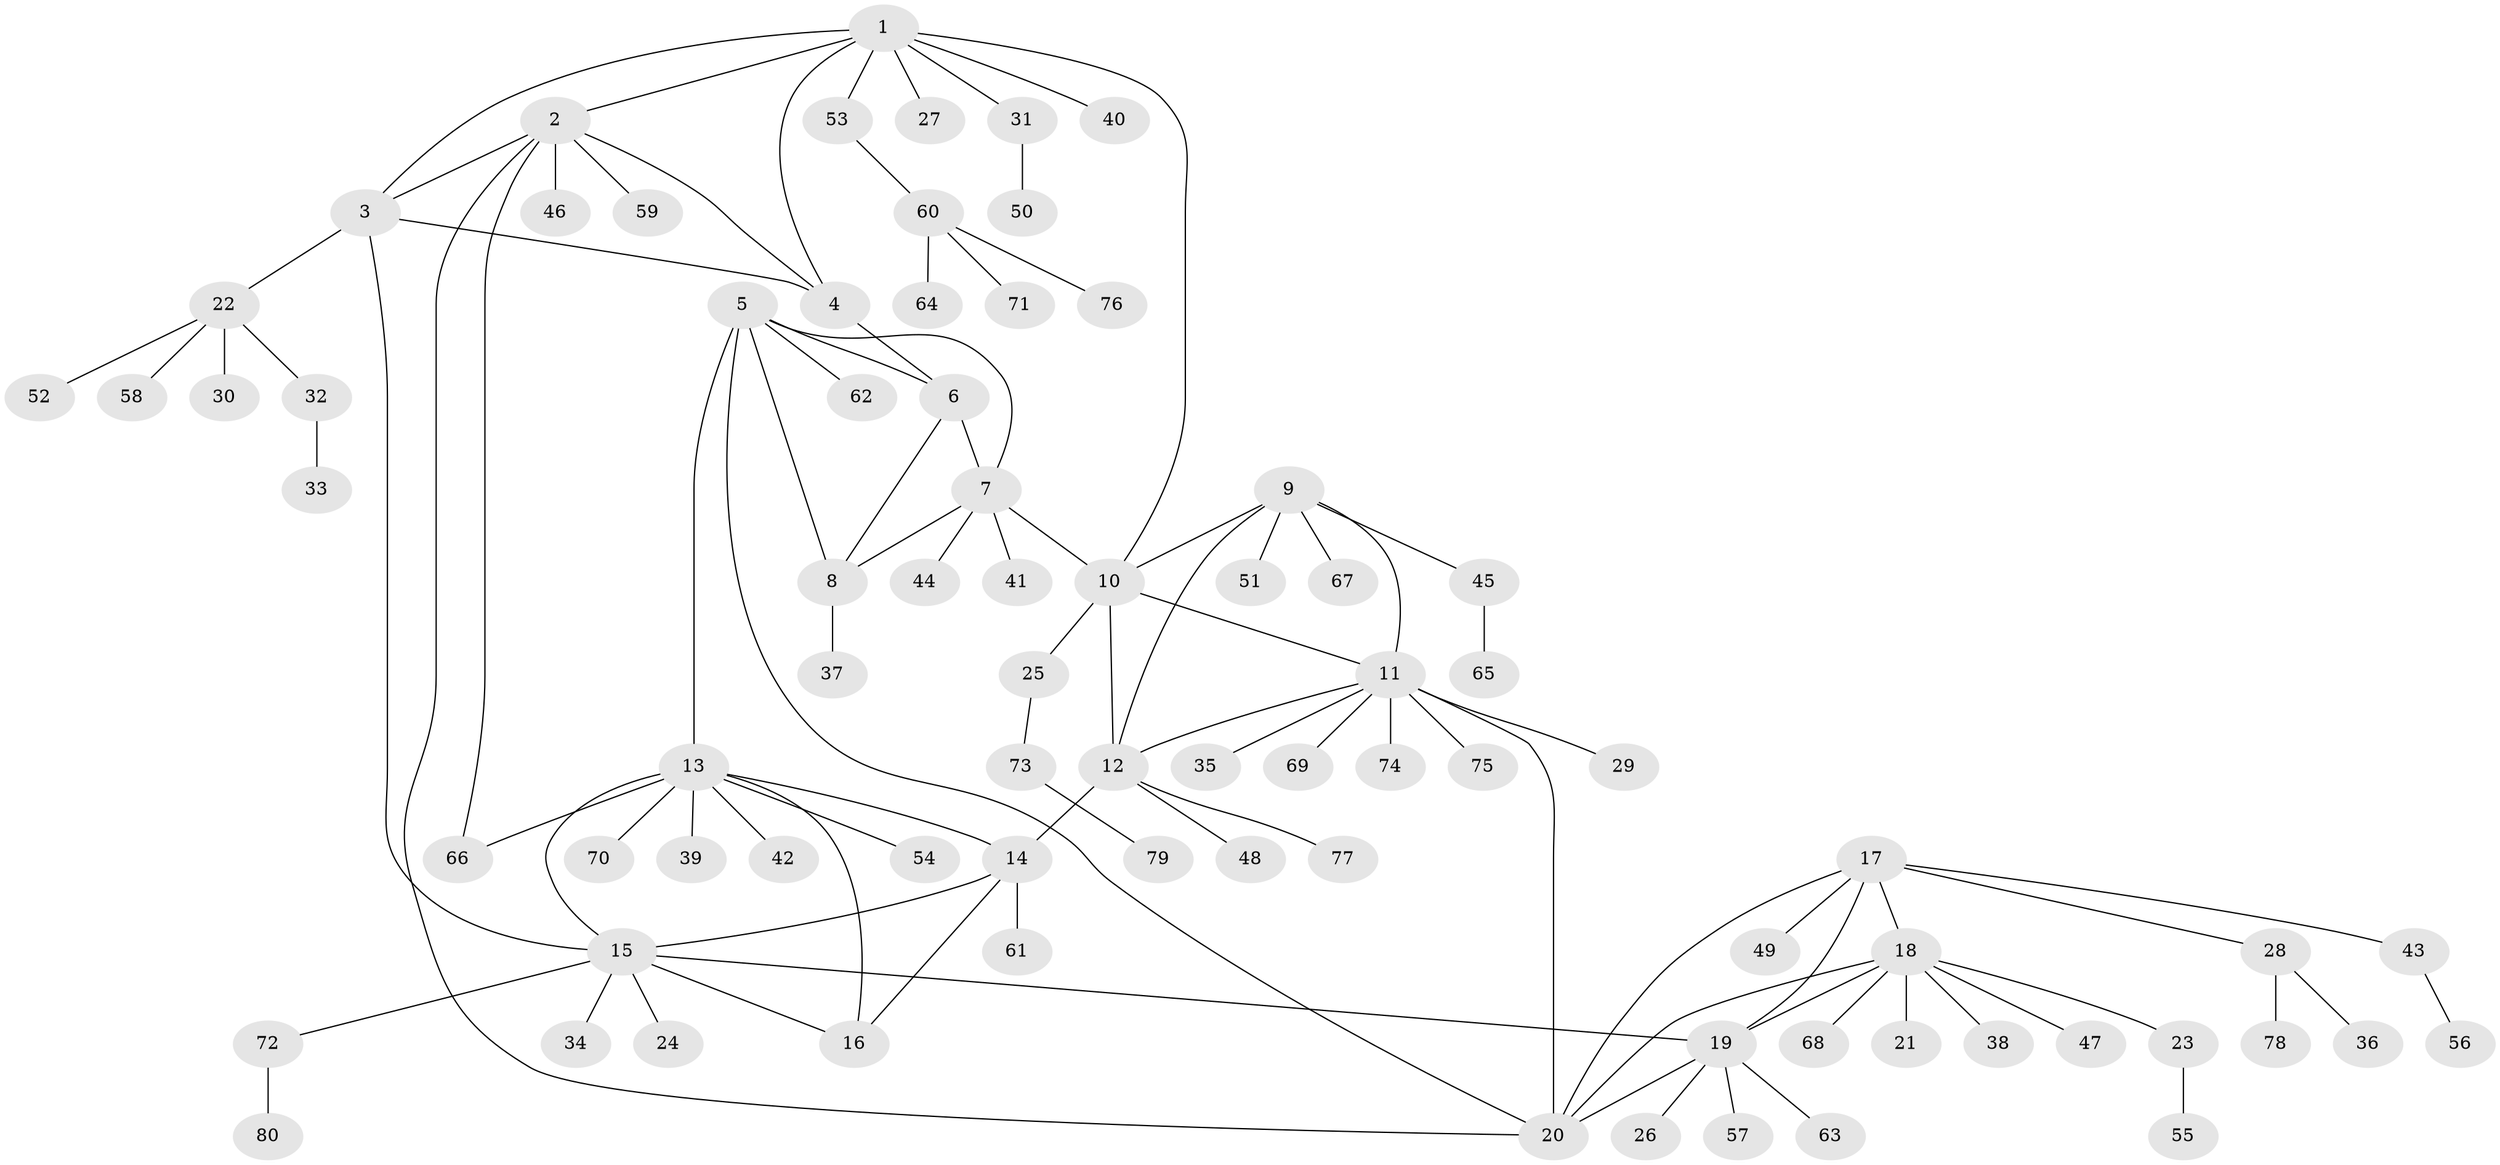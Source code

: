 // Generated by graph-tools (version 1.1) at 2025/37/03/09/25 02:37:33]
// undirected, 80 vertices, 101 edges
graph export_dot {
graph [start="1"]
  node [color=gray90,style=filled];
  1;
  2;
  3;
  4;
  5;
  6;
  7;
  8;
  9;
  10;
  11;
  12;
  13;
  14;
  15;
  16;
  17;
  18;
  19;
  20;
  21;
  22;
  23;
  24;
  25;
  26;
  27;
  28;
  29;
  30;
  31;
  32;
  33;
  34;
  35;
  36;
  37;
  38;
  39;
  40;
  41;
  42;
  43;
  44;
  45;
  46;
  47;
  48;
  49;
  50;
  51;
  52;
  53;
  54;
  55;
  56;
  57;
  58;
  59;
  60;
  61;
  62;
  63;
  64;
  65;
  66;
  67;
  68;
  69;
  70;
  71;
  72;
  73;
  74;
  75;
  76;
  77;
  78;
  79;
  80;
  1 -- 2;
  1 -- 3;
  1 -- 4;
  1 -- 10;
  1 -- 27;
  1 -- 31;
  1 -- 40;
  1 -- 53;
  2 -- 3;
  2 -- 4;
  2 -- 20;
  2 -- 46;
  2 -- 59;
  2 -- 66;
  3 -- 4;
  3 -- 15;
  3 -- 22;
  4 -- 6;
  5 -- 6;
  5 -- 7;
  5 -- 8;
  5 -- 13;
  5 -- 20;
  5 -- 62;
  6 -- 7;
  6 -- 8;
  7 -- 8;
  7 -- 10;
  7 -- 41;
  7 -- 44;
  8 -- 37;
  9 -- 10;
  9 -- 11;
  9 -- 12;
  9 -- 45;
  9 -- 51;
  9 -- 67;
  10 -- 11;
  10 -- 12;
  10 -- 25;
  11 -- 12;
  11 -- 20;
  11 -- 29;
  11 -- 35;
  11 -- 69;
  11 -- 74;
  11 -- 75;
  12 -- 14;
  12 -- 48;
  12 -- 77;
  13 -- 14;
  13 -- 15;
  13 -- 16;
  13 -- 39;
  13 -- 42;
  13 -- 54;
  13 -- 66;
  13 -- 70;
  14 -- 15;
  14 -- 16;
  14 -- 61;
  15 -- 16;
  15 -- 19;
  15 -- 24;
  15 -- 34;
  15 -- 72;
  17 -- 18;
  17 -- 19;
  17 -- 20;
  17 -- 28;
  17 -- 43;
  17 -- 49;
  18 -- 19;
  18 -- 20;
  18 -- 21;
  18 -- 23;
  18 -- 38;
  18 -- 47;
  18 -- 68;
  19 -- 20;
  19 -- 26;
  19 -- 57;
  19 -- 63;
  22 -- 30;
  22 -- 32;
  22 -- 52;
  22 -- 58;
  23 -- 55;
  25 -- 73;
  28 -- 36;
  28 -- 78;
  31 -- 50;
  32 -- 33;
  43 -- 56;
  45 -- 65;
  53 -- 60;
  60 -- 64;
  60 -- 71;
  60 -- 76;
  72 -- 80;
  73 -- 79;
}
